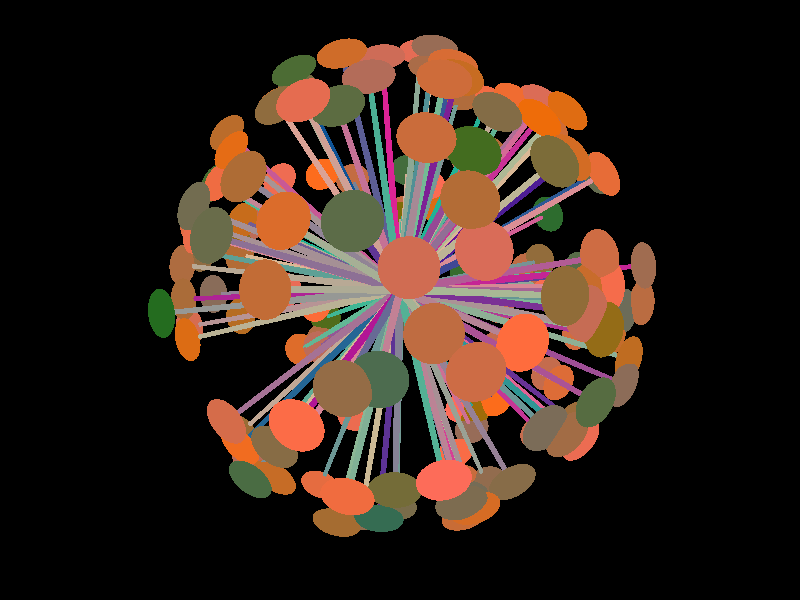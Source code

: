 #include "colors.inc"
#include "shapes.inc"
#include "consts.inc"
#include "glass.inc"
#include "textures.inc"

//---------------------------------------------------------
#include "rand.inc" // random functions include file
#include "transforms.inc" // for Reorientate_Trans
#declare Random_1 = seed (23528);
#declare Random_2 = seed (23);
#declare Random_3 = seed (40);

//---------------------------------------------------------

//---------------------------------------------------------------------------------
//---------------------------------------------------------------------------------
#declare Camera_Number = 0 ;
//---------------------------------------------------------------------------------
// camera -------------------------------------------------------------------------
#switch ( Camera_Number )
#case (0)
  #declare Camera_Location = < 0.00, 1.00, -3.00> ;  // front view
  #declare Camera_Look_At  = < 0.00, 1.20,  0.00> ;
  #declare Camera_Angle    =  65 ;
#break
#case (1)
  #declare Camera_Location =  < 2.0 , 2.5 ,-3.0> ;  // diagonal view
  #declare Camera_Look_At  =  < 0.0 , 1.0 , 0.0> ;
  #declare Camera_Angle    =  90 ;
#break
#case (2)
  #declare Camera_Location = < 3.0, 1.0 , 0.0> ;  // right side view
  #declare Camera_Look_At  = < 0.0, 1.0,  0.0> ;
  #declare Camera_Angle    =  90 ;
#break
#case (3)
  #declare Camera_Location = < 0.00, 5.00,  0+0.000> ;  // top view
  #declare Camera_Look_At  = < 0.00, 0.00,  0+0.001> ;
  #declare Camera_Angle    = 90 ;
#break
#else
  #declare Camera_Location = < 0.00, 1.00, -3.50> ;  // front view
  #declare Camera_Look_At  = < 0.00, 1.00,  0.00> ;
  #declare Camera_Angle    =  75 ;
#break
#break
#end // of "#switch ( Camera_Number )"  

//--------------------------------------------------------------------------
camera{ // ultra_wide_angle // orthographic 
        location Camera_Location
        right    x*image_width/image_height
        angle    Camera_Angle
        look_at  Camera_Look_At
      }

// sun ---------------------------------------------------------------------
light_source{< 3000,3000,-3000> color rgb<1,1,1>*0.9}                // sun 
light_source{ Camera_Location   color rgb<0.9,0.9,1>*0.1 shadowless}// flash
// sky --------------------------------------------------------------------


union{
 #local Nr = 0;     // start
 #local EndNr = 150; // end
 #while (Nr< EndNr)
   // differ a little bit form spherical position:
   #local RandScale = (1+0.1*rand(Random_1)); 
   #local Position  = RandScale * VRand_On_Sphere(Random_1);
   union{ // inner union 

   cone{ <0,0,0>, 0.02, Position, 0.01 
         texture { pigment{ color rgb< 0.75*rand(Random_3), 0.5*rand(Random_3), 0.30> }  
                   normal { bumps 0.5 scale 0.05 }
                   finish { phong 1 }
                 } // end of texture 
       } //---------------

   sphere{ <0,0,0>, 0.1  //, 1.5
           scale <1,0.5,1>// y orientated
           // turn it in direction zero to Position:
           Reorient_Trans( <0,1,0>, Position )
           translate Position // move it to position
           texture{ pigment{ color rgb< 1.0*rand(Random_2), 0.15, 0.1*rand(Random_3)> }
                    normal { bumps 0.5 scale 0.05 }
                    finish { phong 1 }
                  } // end of texture
         } //---------------
   } // end inner union
 #local Nr = Nr + 1;  // next Nr
 #end // --------------- end of loop
 rotate<180*clock,360*clock,-180*clock>

 translate<0,1.25,0>
 rotate<0,0,0>
} // end of union